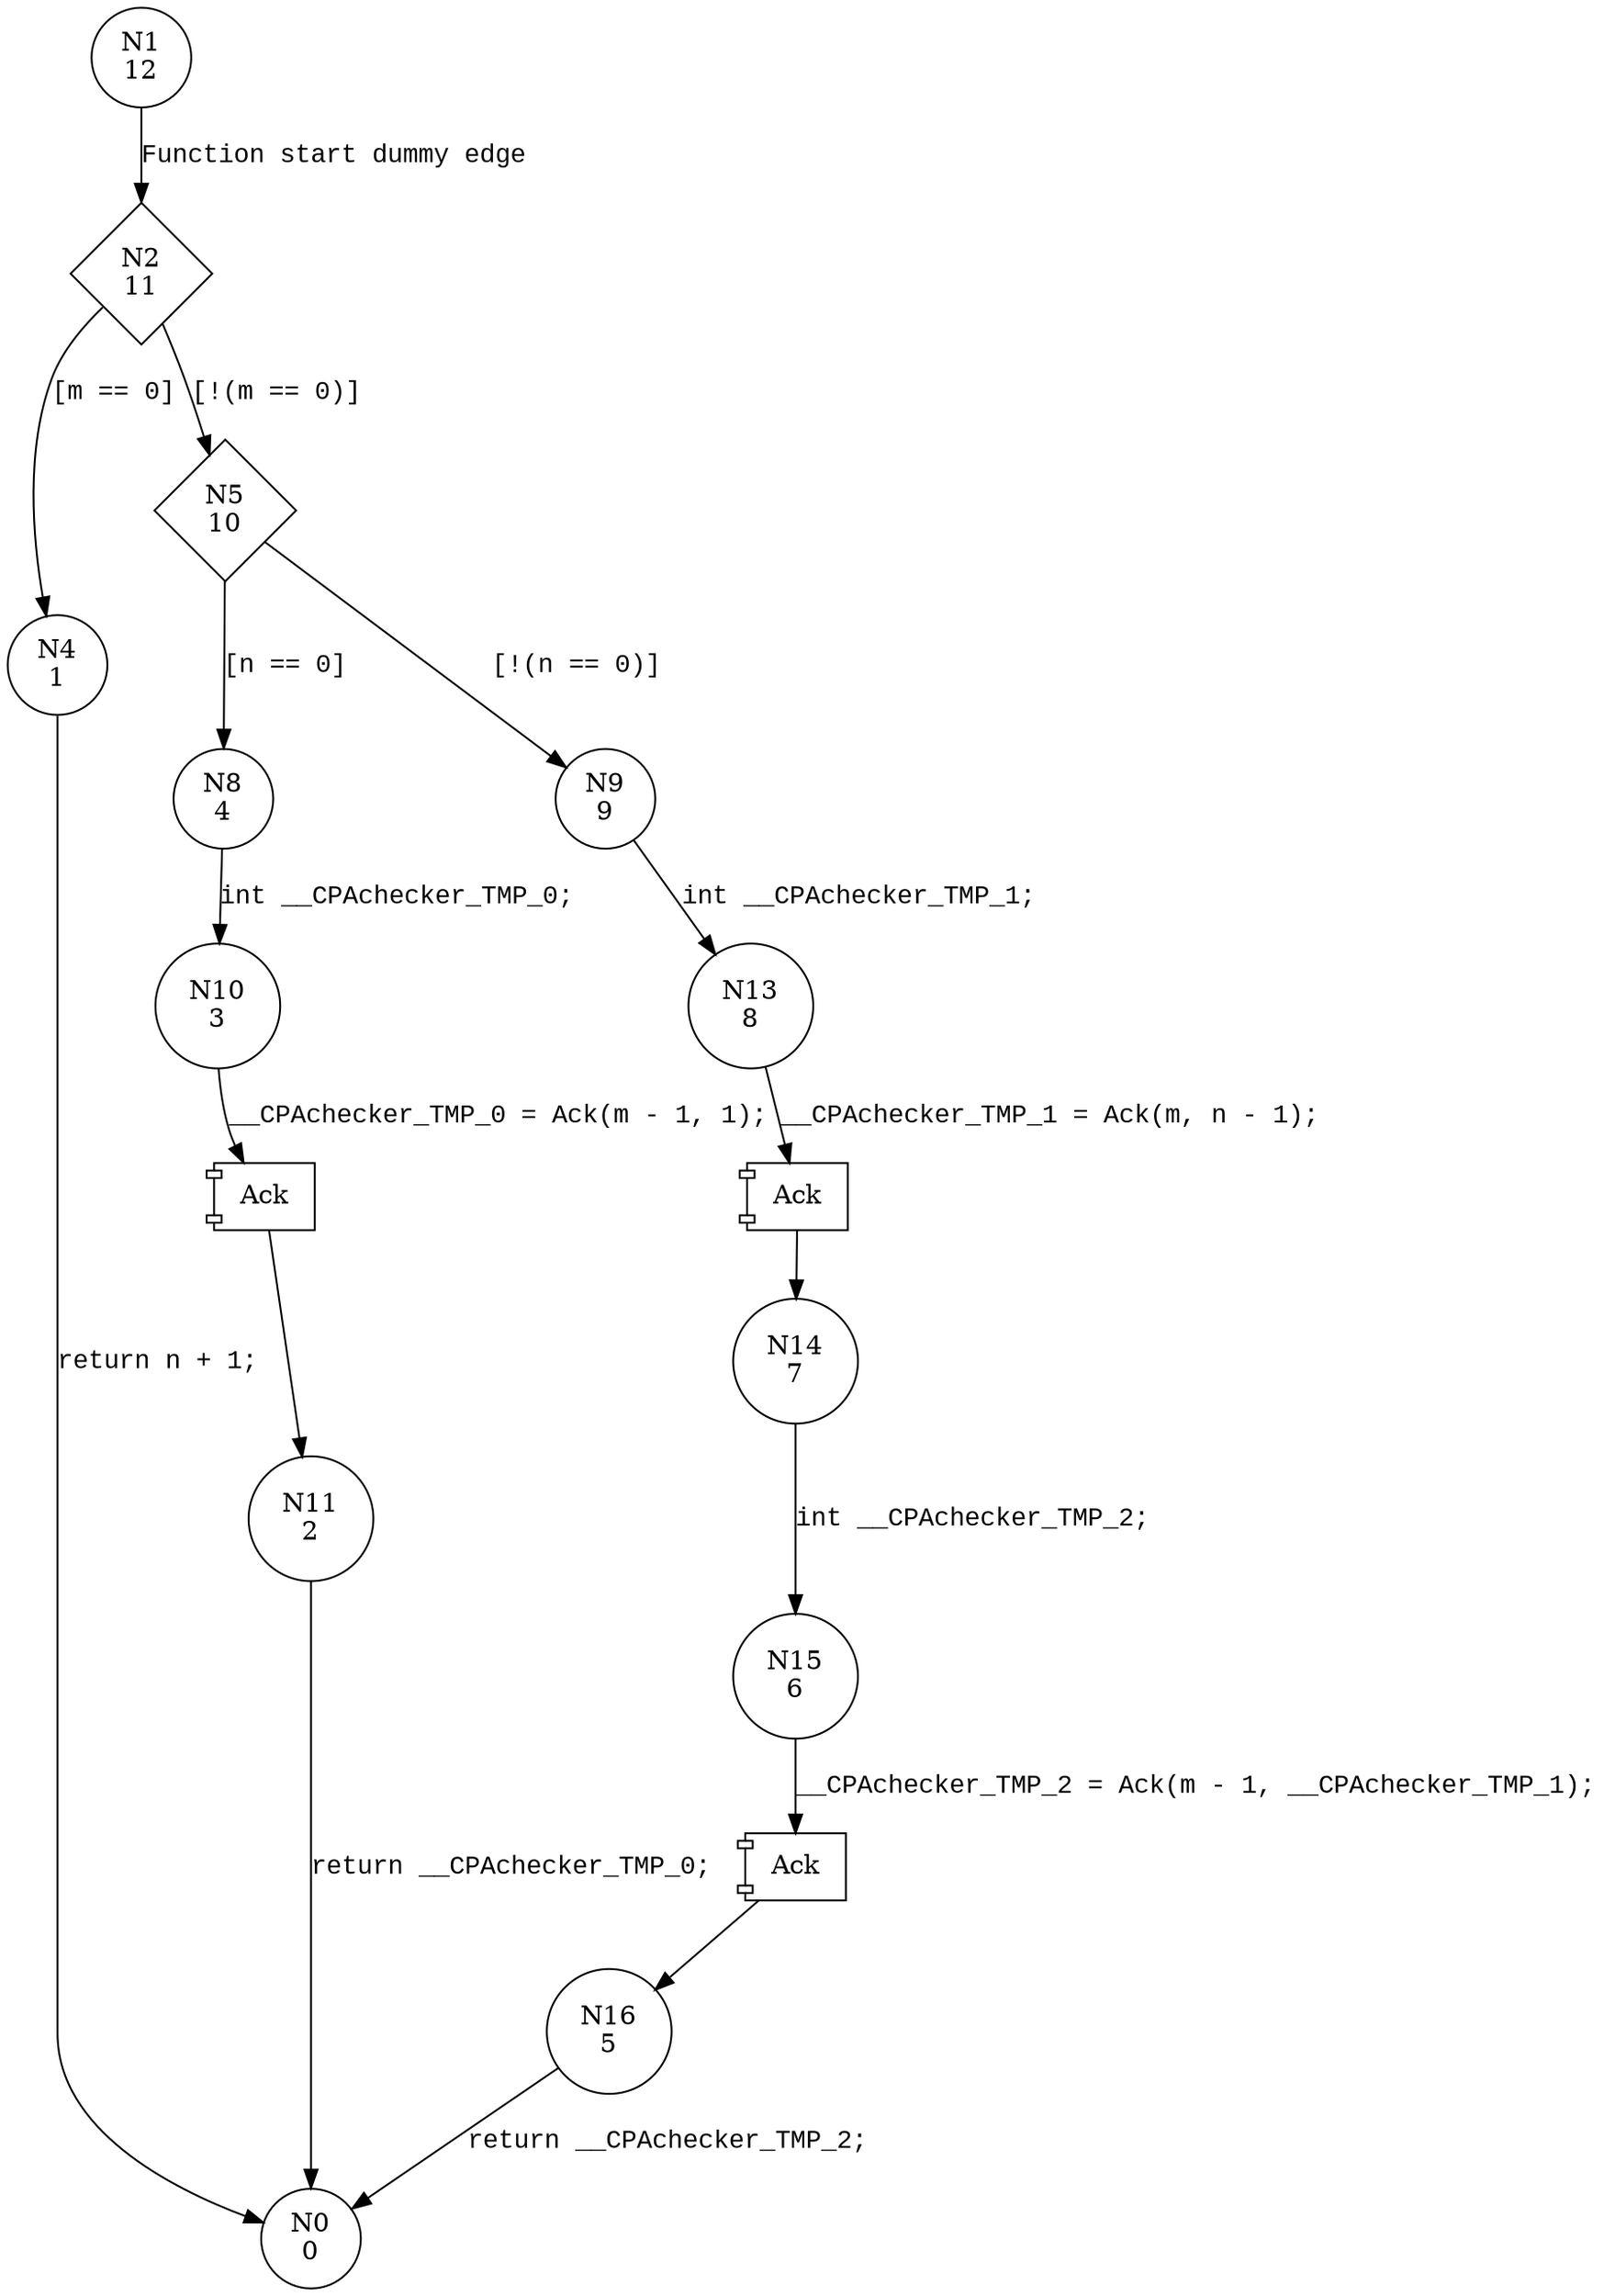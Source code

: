 digraph Ack {
1 [shape="circle" label="N1\n12"]
2 [shape="diamond" label="N2\n11"]
4 [shape="circle" label="N4\n1"]
5 [shape="diamond" label="N5\n10"]
8 [shape="circle" label="N8\n4"]
9 [shape="circle" label="N9\n9"]
13 [shape="circle" label="N13\n8"]
14 [shape="circle" label="N14\n7"]
15 [shape="circle" label="N15\n6"]
16 [shape="circle" label="N16\n5"]
10 [shape="circle" label="N10\n3"]
11 [shape="circle" label="N11\n2"]
0 [shape="circle" label="N0\n0"]
1 -> 2 [label="Function start dummy edge" fontname="Courier New"]
2 -> 4 [label="[m == 0]" fontname="Courier New"]
2 -> 5 [label="[!(m == 0)]" fontname="Courier New"]
5 -> 8 [label="[n == 0]" fontname="Courier New"]
5 -> 9 [label="[!(n == 0)]" fontname="Courier New"]
100001 [shape="component" label="Ack"]
13 -> 100001 [label="__CPAchecker_TMP_1 = Ack(m, n - 1);" fontname="Courier New"]
100001 -> 14 [label="" fontname="Courier New"]
100002 [shape="component" label="Ack"]
15 -> 100002 [label="__CPAchecker_TMP_2 = Ack(m - 1, __CPAchecker_TMP_1);" fontname="Courier New"]
100002 -> 16 [label="" fontname="Courier New"]
8 -> 10 [label="int __CPAchecker_TMP_0;" fontname="Courier New"]
100003 [shape="component" label="Ack"]
10 -> 100003 [label="__CPAchecker_TMP_0 = Ack(m - 1, 1);" fontname="Courier New"]
100003 -> 11 [label="" fontname="Courier New"]
4 -> 0 [label="return n + 1;" fontname="Courier New"]
9 -> 13 [label="int __CPAchecker_TMP_1;" fontname="Courier New"]
14 -> 15 [label="int __CPAchecker_TMP_2;" fontname="Courier New"]
16 -> 0 [label="return __CPAchecker_TMP_2;" fontname="Courier New"]
11 -> 0 [label="return __CPAchecker_TMP_0;" fontname="Courier New"]
}